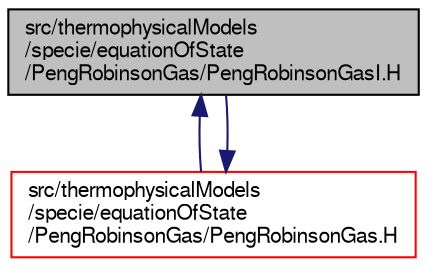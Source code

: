 digraph "src/thermophysicalModels/specie/equationOfState/PengRobinsonGas/PengRobinsonGasI.H"
{
  bgcolor="transparent";
  edge [fontname="FreeSans",fontsize="10",labelfontname="FreeSans",labelfontsize="10"];
  node [fontname="FreeSans",fontsize="10",shape=record];
  Node43 [label="src/thermophysicalModels\l/specie/equationOfState\l/PengRobinsonGas/PengRobinsonGasI.H",height=0.2,width=0.4,color="black", fillcolor="grey75", style="filled", fontcolor="black"];
  Node43 -> Node44 [dir="back",color="midnightblue",fontsize="10",style="solid",fontname="FreeSans"];
  Node44 [label="src/thermophysicalModels\l/specie/equationOfState\l/PengRobinsonGas/PengRobinsonGas.H",height=0.2,width=0.4,color="red",URL="$a16427.html"];
  Node44 -> Node43 [dir="back",color="midnightblue",fontsize="10",style="solid",fontname="FreeSans"];
}
